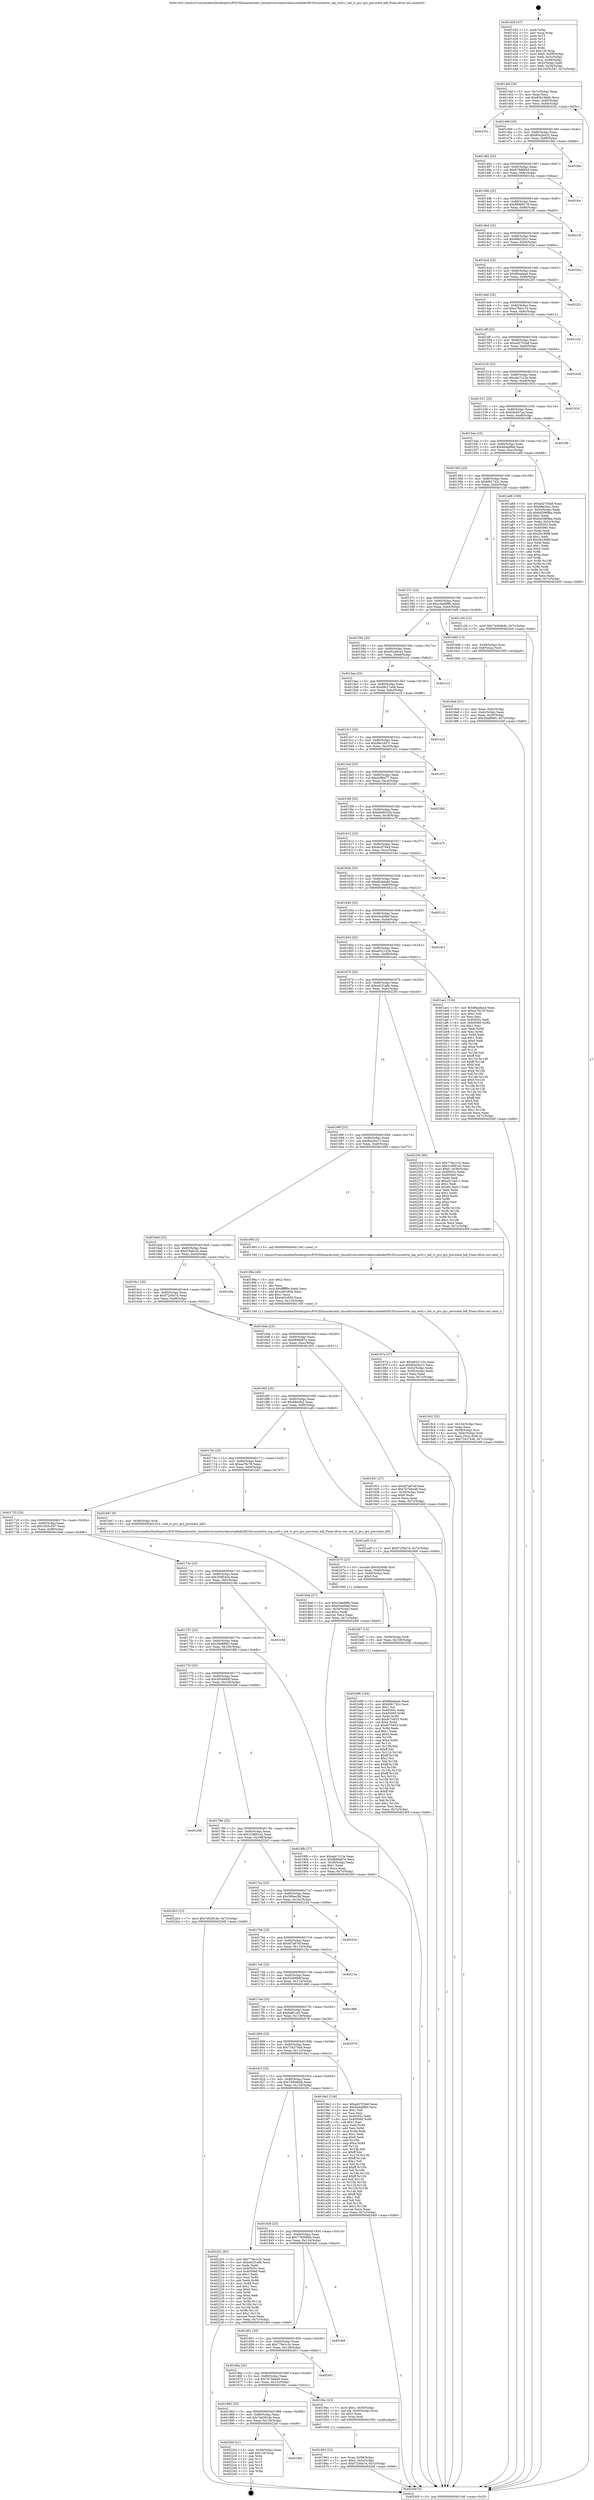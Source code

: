 digraph "0x401420" {
  label = "0x401420 (/mnt/c/Users/mathe/Desktop/tcc/POCII/binaries/extr_linuxdriversnetwirelessrealtekrtl8192cucorertw_mp_ioctl.c_oid_rt_pro_qry_pwrstate_hdl_Final-ollvm.out::main(0))"
  labelloc = "t"
  node[shape=record]

  Entry [label="",width=0.3,height=0.3,shape=circle,fillcolor=black,style=filled]
  "0x40144f" [label="{
     0x40144f [26]\l
     | [instrs]\l
     &nbsp;&nbsp;0x40144f \<+3\>: mov -0x7c(%rbp),%eax\l
     &nbsp;&nbsp;0x401452 \<+2\>: mov %eax,%ecx\l
     &nbsp;&nbsp;0x401454 \<+6\>: sub $0x83b19b6b,%ecx\l
     &nbsp;&nbsp;0x40145a \<+3\>: mov %eax,-0x80(%rbp)\l
     &nbsp;&nbsp;0x40145d \<+6\>: mov %ecx,-0x84(%rbp)\l
     &nbsp;&nbsp;0x401463 \<+6\>: je 000000000040235c \<main+0xf3c\>\l
  }"]
  "0x40235c" [label="{
     0x40235c\l
  }", style=dashed]
  "0x401469" [label="{
     0x401469 [25]\l
     | [instrs]\l
     &nbsp;&nbsp;0x401469 \<+5\>: jmp 000000000040146e \<main+0x4e\>\l
     &nbsp;&nbsp;0x40146e \<+3\>: mov -0x80(%rbp),%eax\l
     &nbsp;&nbsp;0x401471 \<+5\>: sub $0x85a2b432,%eax\l
     &nbsp;&nbsp;0x401476 \<+6\>: mov %eax,-0x88(%rbp)\l
     &nbsp;&nbsp;0x40147c \<+6\>: je 0000000000401fbe \<main+0xb9e\>\l
  }"]
  Exit [label="",width=0.3,height=0.3,shape=circle,fillcolor=black,style=filled,peripheries=2]
  "0x401fbe" [label="{
     0x401fbe\l
  }", style=dashed]
  "0x401482" [label="{
     0x401482 [25]\l
     | [instrs]\l
     &nbsp;&nbsp;0x401482 \<+5\>: jmp 0000000000401487 \<main+0x67\>\l
     &nbsp;&nbsp;0x401487 \<+3\>: mov -0x80(%rbp),%eax\l
     &nbsp;&nbsp;0x40148a \<+5\>: sub $0x879d8844,%eax\l
     &nbsp;&nbsp;0x40148f \<+6\>: mov %eax,-0x8c(%rbp)\l
     &nbsp;&nbsp;0x401495 \<+6\>: je 0000000000401fca \<main+0xbaa\>\l
  }"]
  "0x40189c" [label="{
     0x40189c\l
  }", style=dashed]
  "0x401fca" [label="{
     0x401fca\l
  }", style=dashed]
  "0x40149b" [label="{
     0x40149b [25]\l
     | [instrs]\l
     &nbsp;&nbsp;0x40149b \<+5\>: jmp 00000000004014a0 \<main+0x80\>\l
     &nbsp;&nbsp;0x4014a0 \<+3\>: mov -0x80(%rbp),%eax\l
     &nbsp;&nbsp;0x4014a3 \<+5\>: sub $0x88968178,%eax\l
     &nbsp;&nbsp;0x4014a8 \<+6\>: mov %eax,-0x90(%rbp)\l
     &nbsp;&nbsp;0x4014ae \<+6\>: je 00000000004021f5 \<main+0xdd5\>\l
  }"]
  "0x4022bf" [label="{
     0x4022bf [21]\l
     | [instrs]\l
     &nbsp;&nbsp;0x4022bf \<+3\>: mov -0x38(%rbp),%eax\l
     &nbsp;&nbsp;0x4022c2 \<+7\>: add $0x128,%rsp\l
     &nbsp;&nbsp;0x4022c9 \<+1\>: pop %rbx\l
     &nbsp;&nbsp;0x4022ca \<+2\>: pop %r12\l
     &nbsp;&nbsp;0x4022cc \<+2\>: pop %r13\l
     &nbsp;&nbsp;0x4022ce \<+2\>: pop %r14\l
     &nbsp;&nbsp;0x4022d0 \<+2\>: pop %r15\l
     &nbsp;&nbsp;0x4022d2 \<+1\>: pop %rbp\l
     &nbsp;&nbsp;0x4022d3 \<+1\>: ret\l
  }"]
  "0x4021f5" [label="{
     0x4021f5\l
  }", style=dashed]
  "0x4014b4" [label="{
     0x4014b4 [25]\l
     | [instrs]\l
     &nbsp;&nbsp;0x4014b4 \<+5\>: jmp 00000000004014b9 \<main+0x99\>\l
     &nbsp;&nbsp;0x4014b9 \<+3\>: mov -0x80(%rbp),%eax\l
     &nbsp;&nbsp;0x4014bc \<+5\>: sub $0x88b32fc3,%eax\l
     &nbsp;&nbsp;0x4014c1 \<+6\>: mov %eax,-0x94(%rbp)\l
     &nbsp;&nbsp;0x4014c7 \<+6\>: je 0000000000401f2a \<main+0xb0a\>\l
  }"]
  "0x401b96" [label="{
     0x401b96 [144]\l
     | [instrs]\l
     &nbsp;&nbsp;0x401b96 \<+5\>: mov $0x8faadaa4,%eax\l
     &nbsp;&nbsp;0x401b9b \<+5\>: mov $0xbf41742c,%esi\l
     &nbsp;&nbsp;0x401ba0 \<+2\>: mov $0x1,%cl\l
     &nbsp;&nbsp;0x401ba2 \<+7\>: mov 0x40505c,%edx\l
     &nbsp;&nbsp;0x401ba9 \<+8\>: mov 0x405060,%r8d\l
     &nbsp;&nbsp;0x401bb1 \<+3\>: mov %edx,%r9d\l
     &nbsp;&nbsp;0x401bb4 \<+7\>: add $0x9c70d33,%r9d\l
     &nbsp;&nbsp;0x401bbb \<+4\>: sub $0x1,%r9d\l
     &nbsp;&nbsp;0x401bbf \<+7\>: sub $0x9c70d33,%r9d\l
     &nbsp;&nbsp;0x401bc6 \<+4\>: imul %r9d,%edx\l
     &nbsp;&nbsp;0x401bca \<+3\>: and $0x1,%edx\l
     &nbsp;&nbsp;0x401bcd \<+3\>: cmp $0x0,%edx\l
     &nbsp;&nbsp;0x401bd0 \<+4\>: sete %r10b\l
     &nbsp;&nbsp;0x401bd4 \<+4\>: cmp $0xa,%r8d\l
     &nbsp;&nbsp;0x401bd8 \<+4\>: setl %r11b\l
     &nbsp;&nbsp;0x401bdc \<+3\>: mov %r10b,%bl\l
     &nbsp;&nbsp;0x401bdf \<+3\>: xor $0xff,%bl\l
     &nbsp;&nbsp;0x401be2 \<+3\>: mov %r11b,%r14b\l
     &nbsp;&nbsp;0x401be5 \<+4\>: xor $0xff,%r14b\l
     &nbsp;&nbsp;0x401be9 \<+3\>: xor $0x1,%cl\l
     &nbsp;&nbsp;0x401bec \<+3\>: mov %bl,%r15b\l
     &nbsp;&nbsp;0x401bef \<+4\>: and $0xff,%r15b\l
     &nbsp;&nbsp;0x401bf3 \<+3\>: and %cl,%r10b\l
     &nbsp;&nbsp;0x401bf6 \<+3\>: mov %r14b,%r12b\l
     &nbsp;&nbsp;0x401bf9 \<+4\>: and $0xff,%r12b\l
     &nbsp;&nbsp;0x401bfd \<+3\>: and %cl,%r11b\l
     &nbsp;&nbsp;0x401c00 \<+3\>: or %r10b,%r15b\l
     &nbsp;&nbsp;0x401c03 \<+3\>: or %r11b,%r12b\l
     &nbsp;&nbsp;0x401c06 \<+3\>: xor %r12b,%r15b\l
     &nbsp;&nbsp;0x401c09 \<+3\>: or %r14b,%bl\l
     &nbsp;&nbsp;0x401c0c \<+3\>: xor $0xff,%bl\l
     &nbsp;&nbsp;0x401c0f \<+3\>: or $0x1,%cl\l
     &nbsp;&nbsp;0x401c12 \<+2\>: and %cl,%bl\l
     &nbsp;&nbsp;0x401c14 \<+3\>: or %bl,%r15b\l
     &nbsp;&nbsp;0x401c17 \<+4\>: test $0x1,%r15b\l
     &nbsp;&nbsp;0x401c1b \<+3\>: cmovne %esi,%eax\l
     &nbsp;&nbsp;0x401c1e \<+3\>: mov %eax,-0x7c(%rbp)\l
     &nbsp;&nbsp;0x401c21 \<+5\>: jmp 000000000040240f \<main+0xfef\>\l
  }"]
  "0x401f2a" [label="{
     0x401f2a\l
  }", style=dashed]
  "0x4014cd" [label="{
     0x4014cd [25]\l
     | [instrs]\l
     &nbsp;&nbsp;0x4014cd \<+5\>: jmp 00000000004014d2 \<main+0xb2\>\l
     &nbsp;&nbsp;0x4014d2 \<+3\>: mov -0x80(%rbp),%eax\l
     &nbsp;&nbsp;0x4014d5 \<+5\>: sub $0x8faadaa4,%eax\l
     &nbsp;&nbsp;0x4014da \<+6\>: mov %eax,-0x98(%rbp)\l
     &nbsp;&nbsp;0x4014e0 \<+6\>: je 00000000004022f3 \<main+0xed3\>\l
  }"]
  "0x401b87" [label="{
     0x401b87 [15]\l
     | [instrs]\l
     &nbsp;&nbsp;0x401b87 \<+4\>: mov -0x58(%rbp),%rdi\l
     &nbsp;&nbsp;0x401b8b \<+6\>: mov %eax,-0x138(%rbp)\l
     &nbsp;&nbsp;0x401b91 \<+5\>: call 0000000000401030 \<free@plt\>\l
     | [calls]\l
     &nbsp;&nbsp;0x401030 \{1\} (unknown)\l
  }"]
  "0x4022f3" [label="{
     0x4022f3\l
  }", style=dashed]
  "0x4014e6" [label="{
     0x4014e6 [25]\l
     | [instrs]\l
     &nbsp;&nbsp;0x4014e6 \<+5\>: jmp 00000000004014eb \<main+0xcb\>\l
     &nbsp;&nbsp;0x4014eb \<+3\>: mov -0x80(%rbp),%eax\l
     &nbsp;&nbsp;0x4014ee \<+5\>: sub $0xa760cc1d,%eax\l
     &nbsp;&nbsp;0x4014f3 \<+6\>: mov %eax,-0x9c(%rbp)\l
     &nbsp;&nbsp;0x4014f9 \<+6\>: je 0000000000401c32 \<main+0x812\>\l
  }"]
  "0x401b70" [label="{
     0x401b70 [23]\l
     | [instrs]\l
     &nbsp;&nbsp;0x401b70 \<+10\>: movabs $0x4030d6,%rdi\l
     &nbsp;&nbsp;0x401b7a \<+3\>: mov %eax,-0x60(%rbp)\l
     &nbsp;&nbsp;0x401b7d \<+3\>: mov -0x60(%rbp),%esi\l
     &nbsp;&nbsp;0x401b80 \<+2\>: mov $0x0,%al\l
     &nbsp;&nbsp;0x401b82 \<+5\>: call 0000000000401040 \<printf@plt\>\l
     | [calls]\l
     &nbsp;&nbsp;0x401040 \{1\} (unknown)\l
  }"]
  "0x401c32" [label="{
     0x401c32\l
  }", style=dashed]
  "0x4014ff" [label="{
     0x4014ff [25]\l
     | [instrs]\l
     &nbsp;&nbsp;0x4014ff \<+5\>: jmp 0000000000401504 \<main+0xe4\>\l
     &nbsp;&nbsp;0x401504 \<+3\>: mov -0x80(%rbp),%eax\l
     &nbsp;&nbsp;0x401507 \<+5\>: sub $0xad2703a8,%eax\l
     &nbsp;&nbsp;0x40150c \<+6\>: mov %eax,-0xa0(%rbp)\l
     &nbsp;&nbsp;0x401512 \<+6\>: je 00000000004022d4 \<main+0xeb4\>\l
  }"]
  "0x4019c2" [label="{
     0x4019c2 [32]\l
     | [instrs]\l
     &nbsp;&nbsp;0x4019c2 \<+6\>: mov -0x134(%rbp),%ecx\l
     &nbsp;&nbsp;0x4019c8 \<+3\>: imul %eax,%ecx\l
     &nbsp;&nbsp;0x4019cb \<+4\>: mov -0x58(%rbp),%rsi\l
     &nbsp;&nbsp;0x4019cf \<+4\>: movslq -0x5c(%rbp),%rdi\l
     &nbsp;&nbsp;0x4019d3 \<+3\>: mov %ecx,(%rsi,%rdi,4)\l
     &nbsp;&nbsp;0x4019d6 \<+7\>: movl $0x7343744b,-0x7c(%rbp)\l
     &nbsp;&nbsp;0x4019dd \<+5\>: jmp 000000000040240f \<main+0xfef\>\l
  }"]
  "0x4022d4" [label="{
     0x4022d4\l
  }", style=dashed]
  "0x401518" [label="{
     0x401518 [25]\l
     | [instrs]\l
     &nbsp;&nbsp;0x401518 \<+5\>: jmp 000000000040151d \<main+0xfd\>\l
     &nbsp;&nbsp;0x40151d \<+3\>: mov -0x80(%rbp),%eax\l
     &nbsp;&nbsp;0x401520 \<+5\>: sub $0xadc7c13a,%eax\l
     &nbsp;&nbsp;0x401525 \<+6\>: mov %eax,-0xa4(%rbp)\l
     &nbsp;&nbsp;0x40152b \<+6\>: je 0000000000401916 \<main+0x4f6\>\l
  }"]
  "0x40199a" [label="{
     0x40199a [40]\l
     | [instrs]\l
     &nbsp;&nbsp;0x40199a \<+5\>: mov $0x2,%ecx\l
     &nbsp;&nbsp;0x40199f \<+1\>: cltd\l
     &nbsp;&nbsp;0x4019a0 \<+2\>: idiv %ecx\l
     &nbsp;&nbsp;0x4019a2 \<+6\>: imul $0xfffffffe,%edx,%ecx\l
     &nbsp;&nbsp;0x4019a8 \<+6\>: add $0xce91df3b,%ecx\l
     &nbsp;&nbsp;0x4019ae \<+3\>: add $0x1,%ecx\l
     &nbsp;&nbsp;0x4019b1 \<+6\>: sub $0xce91df3b,%ecx\l
     &nbsp;&nbsp;0x4019b7 \<+6\>: mov %ecx,-0x134(%rbp)\l
     &nbsp;&nbsp;0x4019bd \<+5\>: call 0000000000401160 \<next_i\>\l
     | [calls]\l
     &nbsp;&nbsp;0x401160 \{1\} (/mnt/c/Users/mathe/Desktop/tcc/POCII/binaries/extr_linuxdriversnetwirelessrealtekrtl8192cucorertw_mp_ioctl.c_oid_rt_pro_qry_pwrstate_hdl_Final-ollvm.out::next_i)\l
  }"]
  "0x401916" [label="{
     0x401916\l
  }", style=dashed]
  "0x401531" [label="{
     0x401531 [25]\l
     | [instrs]\l
     &nbsp;&nbsp;0x401531 \<+5\>: jmp 0000000000401536 \<main+0x116\>\l
     &nbsp;&nbsp;0x401536 \<+3\>: mov -0x80(%rbp),%eax\l
     &nbsp;&nbsp;0x401539 \<+5\>: sub $0xb9c647aa,%eax\l
     &nbsp;&nbsp;0x40153e \<+6\>: mov %eax,-0xa8(%rbp)\l
     &nbsp;&nbsp;0x401544 \<+6\>: je 00000000004023f0 \<main+0xfd0\>\l
  }"]
  "0x401963" [label="{
     0x401963 [23]\l
     | [instrs]\l
     &nbsp;&nbsp;0x401963 \<+4\>: mov %rax,-0x58(%rbp)\l
     &nbsp;&nbsp;0x401967 \<+7\>: movl $0x0,-0x5c(%rbp)\l
     &nbsp;&nbsp;0x40196e \<+7\>: movl $0xf7250a74,-0x7c(%rbp)\l
     &nbsp;&nbsp;0x401975 \<+5\>: jmp 000000000040240f \<main+0xfef\>\l
  }"]
  "0x4023f0" [label="{
     0x4023f0\l
  }", style=dashed]
  "0x40154a" [label="{
     0x40154a [25]\l
     | [instrs]\l
     &nbsp;&nbsp;0x40154a \<+5\>: jmp 000000000040154f \<main+0x12f\>\l
     &nbsp;&nbsp;0x40154f \<+3\>: mov -0x80(%rbp),%eax\l
     &nbsp;&nbsp;0x401552 \<+5\>: sub $0xbb4a9fbb,%eax\l
     &nbsp;&nbsp;0x401557 \<+6\>: mov %eax,-0xac(%rbp)\l
     &nbsp;&nbsp;0x40155d \<+6\>: je 0000000000401a68 \<main+0x648\>\l
  }"]
  "0x401883" [label="{
     0x401883 [25]\l
     | [instrs]\l
     &nbsp;&nbsp;0x401883 \<+5\>: jmp 0000000000401888 \<main+0x468\>\l
     &nbsp;&nbsp;0x401888 \<+3\>: mov -0x80(%rbp),%eax\l
     &nbsp;&nbsp;0x40188b \<+5\>: sub $0x7e6281de,%eax\l
     &nbsp;&nbsp;0x401890 \<+6\>: mov %eax,-0x130(%rbp)\l
     &nbsp;&nbsp;0x401896 \<+6\>: je 00000000004022bf \<main+0xe9f\>\l
  }"]
  "0x401a68" [label="{
     0x401a68 [109]\l
     | [instrs]\l
     &nbsp;&nbsp;0x401a68 \<+5\>: mov $0xad2703a8,%eax\l
     &nbsp;&nbsp;0x401a6d \<+5\>: mov $0x88e2fa2,%ecx\l
     &nbsp;&nbsp;0x401a72 \<+3\>: mov -0x5c(%rbp),%edx\l
     &nbsp;&nbsp;0x401a75 \<+6\>: sub $0xbd5969ba,%edx\l
     &nbsp;&nbsp;0x401a7b \<+3\>: add $0x1,%edx\l
     &nbsp;&nbsp;0x401a7e \<+6\>: add $0xbd5969ba,%edx\l
     &nbsp;&nbsp;0x401a84 \<+3\>: mov %edx,-0x5c(%rbp)\l
     &nbsp;&nbsp;0x401a87 \<+7\>: mov 0x40505c,%edx\l
     &nbsp;&nbsp;0x401a8e \<+7\>: mov 0x405060,%esi\l
     &nbsp;&nbsp;0x401a95 \<+2\>: mov %edx,%edi\l
     &nbsp;&nbsp;0x401a97 \<+6\>: sub $0x2b180f8,%edi\l
     &nbsp;&nbsp;0x401a9d \<+3\>: sub $0x1,%edi\l
     &nbsp;&nbsp;0x401aa0 \<+6\>: add $0x2b180f8,%edi\l
     &nbsp;&nbsp;0x401aa6 \<+3\>: imul %edi,%edx\l
     &nbsp;&nbsp;0x401aa9 \<+3\>: and $0x1,%edx\l
     &nbsp;&nbsp;0x401aac \<+3\>: cmp $0x0,%edx\l
     &nbsp;&nbsp;0x401aaf \<+4\>: sete %r8b\l
     &nbsp;&nbsp;0x401ab3 \<+3\>: cmp $0xa,%esi\l
     &nbsp;&nbsp;0x401ab6 \<+4\>: setl %r9b\l
     &nbsp;&nbsp;0x401aba \<+3\>: mov %r8b,%r10b\l
     &nbsp;&nbsp;0x401abd \<+3\>: and %r9b,%r10b\l
     &nbsp;&nbsp;0x401ac0 \<+3\>: xor %r9b,%r8b\l
     &nbsp;&nbsp;0x401ac3 \<+3\>: or %r8b,%r10b\l
     &nbsp;&nbsp;0x401ac6 \<+4\>: test $0x1,%r10b\l
     &nbsp;&nbsp;0x401aca \<+3\>: cmovne %ecx,%eax\l
     &nbsp;&nbsp;0x401acd \<+3\>: mov %eax,-0x7c(%rbp)\l
     &nbsp;&nbsp;0x401ad0 \<+5\>: jmp 000000000040240f \<main+0xfef\>\l
  }"]
  "0x401563" [label="{
     0x401563 [25]\l
     | [instrs]\l
     &nbsp;&nbsp;0x401563 \<+5\>: jmp 0000000000401568 \<main+0x148\>\l
     &nbsp;&nbsp;0x401568 \<+3\>: mov -0x80(%rbp),%eax\l
     &nbsp;&nbsp;0x40156b \<+5\>: sub $0xbf41742c,%eax\l
     &nbsp;&nbsp;0x401570 \<+6\>: mov %eax,-0xb0(%rbp)\l
     &nbsp;&nbsp;0x401576 \<+6\>: je 0000000000401c26 \<main+0x806\>\l
  }"]
  "0x40194c" [label="{
     0x40194c [23]\l
     | [instrs]\l
     &nbsp;&nbsp;0x40194c \<+7\>: movl $0x1,-0x50(%rbp)\l
     &nbsp;&nbsp;0x401953 \<+4\>: movslq -0x50(%rbp),%rax\l
     &nbsp;&nbsp;0x401957 \<+4\>: shl $0x2,%rax\l
     &nbsp;&nbsp;0x40195b \<+3\>: mov %rax,%rdi\l
     &nbsp;&nbsp;0x40195e \<+5\>: call 0000000000401050 \<malloc@plt\>\l
     | [calls]\l
     &nbsp;&nbsp;0x401050 \{1\} (unknown)\l
  }"]
  "0x401c26" [label="{
     0x401c26 [12]\l
     | [instrs]\l
     &nbsp;&nbsp;0x401c26 \<+7\>: movl $0x7440d6db,-0x7c(%rbp)\l
     &nbsp;&nbsp;0x401c2d \<+5\>: jmp 000000000040240f \<main+0xfef\>\l
  }"]
  "0x40157c" [label="{
     0x40157c [25]\l
     | [instrs]\l
     &nbsp;&nbsp;0x40157c \<+5\>: jmp 0000000000401581 \<main+0x161\>\l
     &nbsp;&nbsp;0x401581 \<+3\>: mov -0x80(%rbp),%eax\l
     &nbsp;&nbsp;0x401584 \<+5\>: sub $0xc3ab6f9b,%eax\l
     &nbsp;&nbsp;0x401589 \<+6\>: mov %eax,-0xb4(%rbp)\l
     &nbsp;&nbsp;0x40158f \<+6\>: je 00000000004018d9 \<main+0x4b9\>\l
  }"]
  "0x40186a" [label="{
     0x40186a [25]\l
     | [instrs]\l
     &nbsp;&nbsp;0x40186a \<+5\>: jmp 000000000040186f \<main+0x44f\>\l
     &nbsp;&nbsp;0x40186f \<+3\>: mov -0x80(%rbp),%eax\l
     &nbsp;&nbsp;0x401872 \<+5\>: sub $0x7b7b6e48,%eax\l
     &nbsp;&nbsp;0x401877 \<+6\>: mov %eax,-0x12c(%rbp)\l
     &nbsp;&nbsp;0x40187d \<+6\>: je 000000000040194c \<main+0x52c\>\l
  }"]
  "0x4018d9" [label="{
     0x4018d9 [13]\l
     | [instrs]\l
     &nbsp;&nbsp;0x4018d9 \<+4\>: mov -0x48(%rbp),%rax\l
     &nbsp;&nbsp;0x4018dd \<+4\>: mov 0x8(%rax),%rdi\l
     &nbsp;&nbsp;0x4018e1 \<+5\>: call 0000000000401060 \<atoi@plt\>\l
     | [calls]\l
     &nbsp;&nbsp;0x401060 \{1\} (unknown)\l
  }"]
  "0x401595" [label="{
     0x401595 [25]\l
     | [instrs]\l
     &nbsp;&nbsp;0x401595 \<+5\>: jmp 000000000040159a \<main+0x17a\>\l
     &nbsp;&nbsp;0x40159a \<+3\>: mov -0x80(%rbp),%eax\l
     &nbsp;&nbsp;0x40159d \<+5\>: sub $0xd52a9c43,%eax\l
     &nbsp;&nbsp;0x4015a2 \<+6\>: mov %eax,-0xb8(%rbp)\l
     &nbsp;&nbsp;0x4015a8 \<+6\>: je 0000000000401cc2 \<main+0x8a2\>\l
  }"]
  "0x402401" [label="{
     0x402401\l
  }", style=dashed]
  "0x401cc2" [label="{
     0x401cc2\l
  }", style=dashed]
  "0x4015ae" [label="{
     0x4015ae [25]\l
     | [instrs]\l
     &nbsp;&nbsp;0x4015ae \<+5\>: jmp 00000000004015b3 \<main+0x193\>\l
     &nbsp;&nbsp;0x4015b3 \<+3\>: mov -0x80(%rbp),%eax\l
     &nbsp;&nbsp;0x4015b6 \<+5\>: sub $0xd9c17a4b,%eax\l
     &nbsp;&nbsp;0x4015bb \<+6\>: mov %eax,-0xbc(%rbp)\l
     &nbsp;&nbsp;0x4015c1 \<+6\>: je 0000000000401e18 \<main+0x9f8\>\l
  }"]
  "0x401851" [label="{
     0x401851 [25]\l
     | [instrs]\l
     &nbsp;&nbsp;0x401851 \<+5\>: jmp 0000000000401856 \<main+0x436\>\l
     &nbsp;&nbsp;0x401856 \<+3\>: mov -0x80(%rbp),%eax\l
     &nbsp;&nbsp;0x401859 \<+5\>: sub $0x779e1c3c,%eax\l
     &nbsp;&nbsp;0x40185e \<+6\>: mov %eax,-0x128(%rbp)\l
     &nbsp;&nbsp;0x401864 \<+6\>: je 0000000000402401 \<main+0xfe1\>\l
  }"]
  "0x401e18" [label="{
     0x401e18\l
  }", style=dashed]
  "0x4015c7" [label="{
     0x4015c7 [25]\l
     | [instrs]\l
     &nbsp;&nbsp;0x4015c7 \<+5\>: jmp 00000000004015cc \<main+0x1ac\>\l
     &nbsp;&nbsp;0x4015cc \<+3\>: mov -0x80(%rbp),%eax\l
     &nbsp;&nbsp;0x4015cf \<+5\>: sub $0xd9e1d47c,%eax\l
     &nbsp;&nbsp;0x4015d4 \<+6\>: mov %eax,-0xc0(%rbp)\l
     &nbsp;&nbsp;0x4015da \<+6\>: je 0000000000401d7c \<main+0x95c\>\l
  }"]
  "0x401fe9" [label="{
     0x401fe9\l
  }", style=dashed]
  "0x401d7c" [label="{
     0x401d7c\l
  }", style=dashed]
  "0x4015e0" [label="{
     0x4015e0 [25]\l
     | [instrs]\l
     &nbsp;&nbsp;0x4015e0 \<+5\>: jmp 00000000004015e5 \<main+0x1c5\>\l
     &nbsp;&nbsp;0x4015e5 \<+3\>: mov -0x80(%rbp),%eax\l
     &nbsp;&nbsp;0x4015e8 \<+5\>: sub $0xdcf8ef77,%eax\l
     &nbsp;&nbsp;0x4015ed \<+6\>: mov %eax,-0xc4(%rbp)\l
     &nbsp;&nbsp;0x4015f3 \<+6\>: je 00000000004023b5 \<main+0xf95\>\l
  }"]
  "0x401838" [label="{
     0x401838 [25]\l
     | [instrs]\l
     &nbsp;&nbsp;0x401838 \<+5\>: jmp 000000000040183d \<main+0x41d\>\l
     &nbsp;&nbsp;0x40183d \<+3\>: mov -0x80(%rbp),%eax\l
     &nbsp;&nbsp;0x401840 \<+5\>: sub $0x778308dd,%eax\l
     &nbsp;&nbsp;0x401845 \<+6\>: mov %eax,-0x124(%rbp)\l
     &nbsp;&nbsp;0x40184b \<+6\>: je 0000000000401fe9 \<main+0xbc9\>\l
  }"]
  "0x4023b5" [label="{
     0x4023b5\l
  }", style=dashed]
  "0x4015f9" [label="{
     0x4015f9 [25]\l
     | [instrs]\l
     &nbsp;&nbsp;0x4015f9 \<+5\>: jmp 00000000004015fe \<main+0x1de\>\l
     &nbsp;&nbsp;0x4015fe \<+3\>: mov -0x80(%rbp),%eax\l
     &nbsp;&nbsp;0x401601 \<+5\>: sub $0xdd48222b,%eax\l
     &nbsp;&nbsp;0x401606 \<+6\>: mov %eax,-0xc8(%rbp)\l
     &nbsp;&nbsp;0x40160c \<+6\>: je 0000000000401e7f \<main+0xa5f\>\l
  }"]
  "0x402201" [label="{
     0x402201 [83]\l
     | [instrs]\l
     &nbsp;&nbsp;0x402201 \<+5\>: mov $0x779e1c3c,%eax\l
     &nbsp;&nbsp;0x402206 \<+5\>: mov $0xed1f1a6b,%ecx\l
     &nbsp;&nbsp;0x40220b \<+2\>: xor %edx,%edx\l
     &nbsp;&nbsp;0x40220d \<+7\>: mov 0x40505c,%esi\l
     &nbsp;&nbsp;0x402214 \<+7\>: mov 0x405060,%edi\l
     &nbsp;&nbsp;0x40221b \<+3\>: sub $0x1,%edx\l
     &nbsp;&nbsp;0x40221e \<+3\>: mov %esi,%r8d\l
     &nbsp;&nbsp;0x402221 \<+3\>: add %edx,%r8d\l
     &nbsp;&nbsp;0x402224 \<+4\>: imul %r8d,%esi\l
     &nbsp;&nbsp;0x402228 \<+3\>: and $0x1,%esi\l
     &nbsp;&nbsp;0x40222b \<+3\>: cmp $0x0,%esi\l
     &nbsp;&nbsp;0x40222e \<+4\>: sete %r9b\l
     &nbsp;&nbsp;0x402232 \<+3\>: cmp $0xa,%edi\l
     &nbsp;&nbsp;0x402235 \<+4\>: setl %r10b\l
     &nbsp;&nbsp;0x402239 \<+3\>: mov %r9b,%r11b\l
     &nbsp;&nbsp;0x40223c \<+3\>: and %r10b,%r11b\l
     &nbsp;&nbsp;0x40223f \<+3\>: xor %r10b,%r9b\l
     &nbsp;&nbsp;0x402242 \<+3\>: or %r9b,%r11b\l
     &nbsp;&nbsp;0x402245 \<+4\>: test $0x1,%r11b\l
     &nbsp;&nbsp;0x402249 \<+3\>: cmovne %ecx,%eax\l
     &nbsp;&nbsp;0x40224c \<+3\>: mov %eax,-0x7c(%rbp)\l
     &nbsp;&nbsp;0x40224f \<+5\>: jmp 000000000040240f \<main+0xfef\>\l
  }"]
  "0x401e7f" [label="{
     0x401e7f\l
  }", style=dashed]
  "0x401612" [label="{
     0x401612 [25]\l
     | [instrs]\l
     &nbsp;&nbsp;0x401612 \<+5\>: jmp 0000000000401617 \<main+0x1f7\>\l
     &nbsp;&nbsp;0x401617 \<+3\>: mov -0x80(%rbp),%eax\l
     &nbsp;&nbsp;0x40161a \<+5\>: sub $0xde2f76e4,%eax\l
     &nbsp;&nbsp;0x40161f \<+6\>: mov %eax,-0xcc(%rbp)\l
     &nbsp;&nbsp;0x401625 \<+6\>: je 000000000040214a \<main+0xd2a\>\l
  }"]
  "0x40181f" [label="{
     0x40181f [25]\l
     | [instrs]\l
     &nbsp;&nbsp;0x40181f \<+5\>: jmp 0000000000401824 \<main+0x404\>\l
     &nbsp;&nbsp;0x401824 \<+3\>: mov -0x80(%rbp),%eax\l
     &nbsp;&nbsp;0x401827 \<+5\>: sub $0x7440d6db,%eax\l
     &nbsp;&nbsp;0x40182c \<+6\>: mov %eax,-0x120(%rbp)\l
     &nbsp;&nbsp;0x401832 \<+6\>: je 0000000000402201 \<main+0xde1\>\l
  }"]
  "0x40214a" [label="{
     0x40214a\l
  }", style=dashed]
  "0x40162b" [label="{
     0x40162b [25]\l
     | [instrs]\l
     &nbsp;&nbsp;0x40162b \<+5\>: jmp 0000000000401630 \<main+0x210\>\l
     &nbsp;&nbsp;0x401630 \<+3\>: mov -0x80(%rbp),%eax\l
     &nbsp;&nbsp;0x401633 \<+5\>: sub $0xdfcbdedd,%eax\l
     &nbsp;&nbsp;0x401638 \<+6\>: mov %eax,-0xd0(%rbp)\l
     &nbsp;&nbsp;0x40163e \<+6\>: je 0000000000402132 \<main+0xd12\>\l
  }"]
  "0x4019e2" [label="{
     0x4019e2 [134]\l
     | [instrs]\l
     &nbsp;&nbsp;0x4019e2 \<+5\>: mov $0xad2703a8,%eax\l
     &nbsp;&nbsp;0x4019e7 \<+5\>: mov $0xbb4a9fbb,%ecx\l
     &nbsp;&nbsp;0x4019ec \<+2\>: mov $0x1,%dl\l
     &nbsp;&nbsp;0x4019ee \<+2\>: xor %esi,%esi\l
     &nbsp;&nbsp;0x4019f0 \<+7\>: mov 0x40505c,%edi\l
     &nbsp;&nbsp;0x4019f7 \<+8\>: mov 0x405060,%r8d\l
     &nbsp;&nbsp;0x4019ff \<+3\>: sub $0x1,%esi\l
     &nbsp;&nbsp;0x401a02 \<+3\>: mov %edi,%r9d\l
     &nbsp;&nbsp;0x401a05 \<+3\>: add %esi,%r9d\l
     &nbsp;&nbsp;0x401a08 \<+4\>: imul %r9d,%edi\l
     &nbsp;&nbsp;0x401a0c \<+3\>: and $0x1,%edi\l
     &nbsp;&nbsp;0x401a0f \<+3\>: cmp $0x0,%edi\l
     &nbsp;&nbsp;0x401a12 \<+4\>: sete %r10b\l
     &nbsp;&nbsp;0x401a16 \<+4\>: cmp $0xa,%r8d\l
     &nbsp;&nbsp;0x401a1a \<+4\>: setl %r11b\l
     &nbsp;&nbsp;0x401a1e \<+3\>: mov %r10b,%bl\l
     &nbsp;&nbsp;0x401a21 \<+3\>: xor $0xff,%bl\l
     &nbsp;&nbsp;0x401a24 \<+3\>: mov %r11b,%r14b\l
     &nbsp;&nbsp;0x401a27 \<+4\>: xor $0xff,%r14b\l
     &nbsp;&nbsp;0x401a2b \<+3\>: xor $0x1,%dl\l
     &nbsp;&nbsp;0x401a2e \<+3\>: mov %bl,%r15b\l
     &nbsp;&nbsp;0x401a31 \<+4\>: and $0xff,%r15b\l
     &nbsp;&nbsp;0x401a35 \<+3\>: and %dl,%r10b\l
     &nbsp;&nbsp;0x401a38 \<+3\>: mov %r14b,%r12b\l
     &nbsp;&nbsp;0x401a3b \<+4\>: and $0xff,%r12b\l
     &nbsp;&nbsp;0x401a3f \<+3\>: and %dl,%r11b\l
     &nbsp;&nbsp;0x401a42 \<+3\>: or %r10b,%r15b\l
     &nbsp;&nbsp;0x401a45 \<+3\>: or %r11b,%r12b\l
     &nbsp;&nbsp;0x401a48 \<+3\>: xor %r12b,%r15b\l
     &nbsp;&nbsp;0x401a4b \<+3\>: or %r14b,%bl\l
     &nbsp;&nbsp;0x401a4e \<+3\>: xor $0xff,%bl\l
     &nbsp;&nbsp;0x401a51 \<+3\>: or $0x1,%dl\l
     &nbsp;&nbsp;0x401a54 \<+2\>: and %dl,%bl\l
     &nbsp;&nbsp;0x401a56 \<+3\>: or %bl,%r15b\l
     &nbsp;&nbsp;0x401a59 \<+4\>: test $0x1,%r15b\l
     &nbsp;&nbsp;0x401a5d \<+3\>: cmovne %ecx,%eax\l
     &nbsp;&nbsp;0x401a60 \<+3\>: mov %eax,-0x7c(%rbp)\l
     &nbsp;&nbsp;0x401a63 \<+5\>: jmp 000000000040240f \<main+0xfef\>\l
  }"]
  "0x402132" [label="{
     0x402132\l
  }", style=dashed]
  "0x401644" [label="{
     0x401644 [25]\l
     | [instrs]\l
     &nbsp;&nbsp;0x401644 \<+5\>: jmp 0000000000401649 \<main+0x229\>\l
     &nbsp;&nbsp;0x401649 \<+3\>: mov -0x80(%rbp),%eax\l
     &nbsp;&nbsp;0x40164c \<+5\>: sub $0xe5ea08af,%eax\l
     &nbsp;&nbsp;0x401651 \<+6\>: mov %eax,-0xd4(%rbp)\l
     &nbsp;&nbsp;0x401657 \<+6\>: je 00000000004018c1 \<main+0x4a1\>\l
  }"]
  "0x401806" [label="{
     0x401806 [25]\l
     | [instrs]\l
     &nbsp;&nbsp;0x401806 \<+5\>: jmp 000000000040180b \<main+0x3eb\>\l
     &nbsp;&nbsp;0x40180b \<+3\>: mov -0x80(%rbp),%eax\l
     &nbsp;&nbsp;0x40180e \<+5\>: sub $0x7343744b,%eax\l
     &nbsp;&nbsp;0x401813 \<+6\>: mov %eax,-0x11c(%rbp)\l
     &nbsp;&nbsp;0x401819 \<+6\>: je 00000000004019e2 \<main+0x5c2\>\l
  }"]
  "0x4018c1" [label="{
     0x4018c1\l
  }", style=dashed]
  "0x40165d" [label="{
     0x40165d [25]\l
     | [instrs]\l
     &nbsp;&nbsp;0x40165d \<+5\>: jmp 0000000000401662 \<main+0x242\>\l
     &nbsp;&nbsp;0x401662 \<+3\>: mov -0x80(%rbp),%eax\l
     &nbsp;&nbsp;0x401665 \<+5\>: sub $0xe632123a,%eax\l
     &nbsp;&nbsp;0x40166a \<+6\>: mov %eax,-0xd8(%rbp)\l
     &nbsp;&nbsp;0x401670 \<+6\>: je 0000000000401ae1 \<main+0x6c1\>\l
  }"]
  "0x402079" [label="{
     0x402079\l
  }", style=dashed]
  "0x401ae1" [label="{
     0x401ae1 [134]\l
     | [instrs]\l
     &nbsp;&nbsp;0x401ae1 \<+5\>: mov $0x8faadaa4,%eax\l
     &nbsp;&nbsp;0x401ae6 \<+5\>: mov $0xaa76c76,%ecx\l
     &nbsp;&nbsp;0x401aeb \<+2\>: mov $0x1,%dl\l
     &nbsp;&nbsp;0x401aed \<+2\>: xor %esi,%esi\l
     &nbsp;&nbsp;0x401aef \<+7\>: mov 0x40505c,%edi\l
     &nbsp;&nbsp;0x401af6 \<+8\>: mov 0x405060,%r8d\l
     &nbsp;&nbsp;0x401afe \<+3\>: sub $0x1,%esi\l
     &nbsp;&nbsp;0x401b01 \<+3\>: mov %edi,%r9d\l
     &nbsp;&nbsp;0x401b04 \<+3\>: add %esi,%r9d\l
     &nbsp;&nbsp;0x401b07 \<+4\>: imul %r9d,%edi\l
     &nbsp;&nbsp;0x401b0b \<+3\>: and $0x1,%edi\l
     &nbsp;&nbsp;0x401b0e \<+3\>: cmp $0x0,%edi\l
     &nbsp;&nbsp;0x401b11 \<+4\>: sete %r10b\l
     &nbsp;&nbsp;0x401b15 \<+4\>: cmp $0xa,%r8d\l
     &nbsp;&nbsp;0x401b19 \<+4\>: setl %r11b\l
     &nbsp;&nbsp;0x401b1d \<+3\>: mov %r10b,%bl\l
     &nbsp;&nbsp;0x401b20 \<+3\>: xor $0xff,%bl\l
     &nbsp;&nbsp;0x401b23 \<+3\>: mov %r11b,%r14b\l
     &nbsp;&nbsp;0x401b26 \<+4\>: xor $0xff,%r14b\l
     &nbsp;&nbsp;0x401b2a \<+3\>: xor $0x0,%dl\l
     &nbsp;&nbsp;0x401b2d \<+3\>: mov %bl,%r15b\l
     &nbsp;&nbsp;0x401b30 \<+4\>: and $0x0,%r15b\l
     &nbsp;&nbsp;0x401b34 \<+3\>: and %dl,%r10b\l
     &nbsp;&nbsp;0x401b37 \<+3\>: mov %r14b,%r12b\l
     &nbsp;&nbsp;0x401b3a \<+4\>: and $0x0,%r12b\l
     &nbsp;&nbsp;0x401b3e \<+3\>: and %dl,%r11b\l
     &nbsp;&nbsp;0x401b41 \<+3\>: or %r10b,%r15b\l
     &nbsp;&nbsp;0x401b44 \<+3\>: or %r11b,%r12b\l
     &nbsp;&nbsp;0x401b47 \<+3\>: xor %r12b,%r15b\l
     &nbsp;&nbsp;0x401b4a \<+3\>: or %r14b,%bl\l
     &nbsp;&nbsp;0x401b4d \<+3\>: xor $0xff,%bl\l
     &nbsp;&nbsp;0x401b50 \<+3\>: or $0x0,%dl\l
     &nbsp;&nbsp;0x401b53 \<+2\>: and %dl,%bl\l
     &nbsp;&nbsp;0x401b55 \<+3\>: or %bl,%r15b\l
     &nbsp;&nbsp;0x401b58 \<+4\>: test $0x1,%r15b\l
     &nbsp;&nbsp;0x401b5c \<+3\>: cmovne %ecx,%eax\l
     &nbsp;&nbsp;0x401b5f \<+3\>: mov %eax,-0x7c(%rbp)\l
     &nbsp;&nbsp;0x401b62 \<+5\>: jmp 000000000040240f \<main+0xfef\>\l
  }"]
  "0x401676" [label="{
     0x401676 [25]\l
     | [instrs]\l
     &nbsp;&nbsp;0x401676 \<+5\>: jmp 000000000040167b \<main+0x25b\>\l
     &nbsp;&nbsp;0x40167b \<+3\>: mov -0x80(%rbp),%eax\l
     &nbsp;&nbsp;0x40167e \<+5\>: sub $0xed1f1a6b,%eax\l
     &nbsp;&nbsp;0x401683 \<+6\>: mov %eax,-0xdc(%rbp)\l
     &nbsp;&nbsp;0x401689 \<+6\>: je 0000000000402254 \<main+0xe34\>\l
  }"]
  "0x4017ed" [label="{
     0x4017ed [25]\l
     | [instrs]\l
     &nbsp;&nbsp;0x4017ed \<+5\>: jmp 00000000004017f2 \<main+0x3d2\>\l
     &nbsp;&nbsp;0x4017f2 \<+3\>: mov -0x80(%rbp),%eax\l
     &nbsp;&nbsp;0x4017f5 \<+5\>: sub $0x6aff1cd5,%eax\l
     &nbsp;&nbsp;0x4017fa \<+6\>: mov %eax,-0x118(%rbp)\l
     &nbsp;&nbsp;0x401800 \<+6\>: je 0000000000402079 \<main+0xc59\>\l
  }"]
  "0x402254" [label="{
     0x402254 [95]\l
     | [instrs]\l
     &nbsp;&nbsp;0x402254 \<+5\>: mov $0x779e1c3c,%eax\l
     &nbsp;&nbsp;0x402259 \<+5\>: mov $0x318891e2,%ecx\l
     &nbsp;&nbsp;0x40225e \<+7\>: movl $0x0,-0x38(%rbp)\l
     &nbsp;&nbsp;0x402265 \<+7\>: mov 0x40505c,%edx\l
     &nbsp;&nbsp;0x40226c \<+7\>: mov 0x405060,%esi\l
     &nbsp;&nbsp;0x402273 \<+2\>: mov %edx,%edi\l
     &nbsp;&nbsp;0x402275 \<+6\>: sub $0xa913ed11,%edi\l
     &nbsp;&nbsp;0x40227b \<+3\>: sub $0x1,%edi\l
     &nbsp;&nbsp;0x40227e \<+6\>: add $0xa913ed11,%edi\l
     &nbsp;&nbsp;0x402284 \<+3\>: imul %edi,%edx\l
     &nbsp;&nbsp;0x402287 \<+3\>: and $0x1,%edx\l
     &nbsp;&nbsp;0x40228a \<+3\>: cmp $0x0,%edx\l
     &nbsp;&nbsp;0x40228d \<+4\>: sete %r8b\l
     &nbsp;&nbsp;0x402291 \<+3\>: cmp $0xa,%esi\l
     &nbsp;&nbsp;0x402294 \<+4\>: setl %r9b\l
     &nbsp;&nbsp;0x402298 \<+3\>: mov %r8b,%r10b\l
     &nbsp;&nbsp;0x40229b \<+3\>: and %r9b,%r10b\l
     &nbsp;&nbsp;0x40229e \<+3\>: xor %r9b,%r8b\l
     &nbsp;&nbsp;0x4022a1 \<+3\>: or %r8b,%r10b\l
     &nbsp;&nbsp;0x4022a4 \<+4\>: test $0x1,%r10b\l
     &nbsp;&nbsp;0x4022a8 \<+3\>: cmovne %ecx,%eax\l
     &nbsp;&nbsp;0x4022ab \<+3\>: mov %eax,-0x7c(%rbp)\l
     &nbsp;&nbsp;0x4022ae \<+5\>: jmp 000000000040240f \<main+0xfef\>\l
  }"]
  "0x40168f" [label="{
     0x40168f [25]\l
     | [instrs]\l
     &nbsp;&nbsp;0x40168f \<+5\>: jmp 0000000000401694 \<main+0x274\>\l
     &nbsp;&nbsp;0x401694 \<+3\>: mov -0x80(%rbp),%eax\l
     &nbsp;&nbsp;0x401697 \<+5\>: sub $0xf0a20a13,%eax\l
     &nbsp;&nbsp;0x40169c \<+6\>: mov %eax,-0xe0(%rbp)\l
     &nbsp;&nbsp;0x4016a2 \<+6\>: je 0000000000401995 \<main+0x575\>\l
  }"]
  "0x401d88" [label="{
     0x401d88\l
  }", style=dashed]
  "0x401995" [label="{
     0x401995 [5]\l
     | [instrs]\l
     &nbsp;&nbsp;0x401995 \<+5\>: call 0000000000401160 \<next_i\>\l
     | [calls]\l
     &nbsp;&nbsp;0x401160 \{1\} (/mnt/c/Users/mathe/Desktop/tcc/POCII/binaries/extr_linuxdriversnetwirelessrealtekrtl8192cucorertw_mp_ioctl.c_oid_rt_pro_qry_pwrstate_hdl_Final-ollvm.out::next_i)\l
  }"]
  "0x4016a8" [label="{
     0x4016a8 [25]\l
     | [instrs]\l
     &nbsp;&nbsp;0x4016a8 \<+5\>: jmp 00000000004016ad \<main+0x28d\>\l
     &nbsp;&nbsp;0x4016ad \<+3\>: mov -0x80(%rbp),%eax\l
     &nbsp;&nbsp;0x4016b0 \<+5\>: sub $0xf19a6c2b,%eax\l
     &nbsp;&nbsp;0x4016b5 \<+6\>: mov %eax,-0xe4(%rbp)\l
     &nbsp;&nbsp;0x4016bb \<+6\>: je 0000000000401e9a \<main+0xa7a\>\l
  }"]
  "0x4017d4" [label="{
     0x4017d4 [25]\l
     | [instrs]\l
     &nbsp;&nbsp;0x4017d4 \<+5\>: jmp 00000000004017d9 \<main+0x3b9\>\l
     &nbsp;&nbsp;0x4017d9 \<+3\>: mov -0x80(%rbp),%eax\l
     &nbsp;&nbsp;0x4017dc \<+5\>: sub $0x52d0f0df,%eax\l
     &nbsp;&nbsp;0x4017e1 \<+6\>: mov %eax,-0x114(%rbp)\l
     &nbsp;&nbsp;0x4017e7 \<+6\>: je 0000000000401d88 \<main+0x968\>\l
  }"]
  "0x401e9a" [label="{
     0x401e9a\l
  }", style=dashed]
  "0x4016c1" [label="{
     0x4016c1 [25]\l
     | [instrs]\l
     &nbsp;&nbsp;0x4016c1 \<+5\>: jmp 00000000004016c6 \<main+0x2a6\>\l
     &nbsp;&nbsp;0x4016c6 \<+3\>: mov -0x80(%rbp),%eax\l
     &nbsp;&nbsp;0x4016c9 \<+5\>: sub $0xf7250a74,%eax\l
     &nbsp;&nbsp;0x4016ce \<+6\>: mov %eax,-0xe8(%rbp)\l
     &nbsp;&nbsp;0x4016d4 \<+6\>: je 000000000040197a \<main+0x55a\>\l
  }"]
  "0x40213e" [label="{
     0x40213e\l
  }", style=dashed]
  "0x40197a" [label="{
     0x40197a [27]\l
     | [instrs]\l
     &nbsp;&nbsp;0x40197a \<+5\>: mov $0xe632123a,%eax\l
     &nbsp;&nbsp;0x40197f \<+5\>: mov $0xf0a20a13,%ecx\l
     &nbsp;&nbsp;0x401984 \<+3\>: mov -0x5c(%rbp),%edx\l
     &nbsp;&nbsp;0x401987 \<+3\>: cmp -0x50(%rbp),%edx\l
     &nbsp;&nbsp;0x40198a \<+3\>: cmovl %ecx,%eax\l
     &nbsp;&nbsp;0x40198d \<+3\>: mov %eax,-0x7c(%rbp)\l
     &nbsp;&nbsp;0x401990 \<+5\>: jmp 000000000040240f \<main+0xfef\>\l
  }"]
  "0x4016da" [label="{
     0x4016da [25]\l
     | [instrs]\l
     &nbsp;&nbsp;0x4016da \<+5\>: jmp 00000000004016df \<main+0x2bf\>\l
     &nbsp;&nbsp;0x4016df \<+3\>: mov -0x80(%rbp),%eax\l
     &nbsp;&nbsp;0x4016e2 \<+5\>: sub $0xf899d67e,%eax\l
     &nbsp;&nbsp;0x4016e7 \<+6\>: mov %eax,-0xec(%rbp)\l
     &nbsp;&nbsp;0x4016ed \<+6\>: je 0000000000401931 \<main+0x511\>\l
  }"]
  "0x4017bb" [label="{
     0x4017bb [25]\l
     | [instrs]\l
     &nbsp;&nbsp;0x4017bb \<+5\>: jmp 00000000004017c0 \<main+0x3a0\>\l
     &nbsp;&nbsp;0x4017c0 \<+3\>: mov -0x80(%rbp),%eax\l
     &nbsp;&nbsp;0x4017c3 \<+5\>: sub $0x4f7a87ef,%eax\l
     &nbsp;&nbsp;0x4017c8 \<+6\>: mov %eax,-0x110(%rbp)\l
     &nbsp;&nbsp;0x4017ce \<+6\>: je 000000000040213e \<main+0xd1e\>\l
  }"]
  "0x401931" [label="{
     0x401931 [27]\l
     | [instrs]\l
     &nbsp;&nbsp;0x401931 \<+5\>: mov $0x4f7a87ef,%eax\l
     &nbsp;&nbsp;0x401936 \<+5\>: mov $0x7b7b6e48,%ecx\l
     &nbsp;&nbsp;0x40193b \<+3\>: mov -0x30(%rbp),%edx\l
     &nbsp;&nbsp;0x40193e \<+3\>: cmp $0x0,%edx\l
     &nbsp;&nbsp;0x401941 \<+3\>: cmove %ecx,%eax\l
     &nbsp;&nbsp;0x401944 \<+3\>: mov %eax,-0x7c(%rbp)\l
     &nbsp;&nbsp;0x401947 \<+5\>: jmp 000000000040240f \<main+0xfef\>\l
  }"]
  "0x4016f3" [label="{
     0x4016f3 [25]\l
     | [instrs]\l
     &nbsp;&nbsp;0x4016f3 \<+5\>: jmp 00000000004016f8 \<main+0x2d8\>\l
     &nbsp;&nbsp;0x4016f8 \<+3\>: mov -0x80(%rbp),%eax\l
     &nbsp;&nbsp;0x4016fb \<+5\>: sub $0x88e2fa2,%eax\l
     &nbsp;&nbsp;0x401700 \<+6\>: mov %eax,-0xf0(%rbp)\l
     &nbsp;&nbsp;0x401706 \<+6\>: je 0000000000401ad5 \<main+0x6b5\>\l
  }"]
  "0x40232e" [label="{
     0x40232e\l
  }", style=dashed]
  "0x401ad5" [label="{
     0x401ad5 [12]\l
     | [instrs]\l
     &nbsp;&nbsp;0x401ad5 \<+7\>: movl $0xf7250a74,-0x7c(%rbp)\l
     &nbsp;&nbsp;0x401adc \<+5\>: jmp 000000000040240f \<main+0xfef\>\l
  }"]
  "0x40170c" [label="{
     0x40170c [25]\l
     | [instrs]\l
     &nbsp;&nbsp;0x40170c \<+5\>: jmp 0000000000401711 \<main+0x2f1\>\l
     &nbsp;&nbsp;0x401711 \<+3\>: mov -0x80(%rbp),%eax\l
     &nbsp;&nbsp;0x401714 \<+5\>: sub $0xaa76c76,%eax\l
     &nbsp;&nbsp;0x401719 \<+6\>: mov %eax,-0xf4(%rbp)\l
     &nbsp;&nbsp;0x40171f \<+6\>: je 0000000000401b67 \<main+0x747\>\l
  }"]
  "0x4017a2" [label="{
     0x4017a2 [25]\l
     | [instrs]\l
     &nbsp;&nbsp;0x4017a2 \<+5\>: jmp 00000000004017a7 \<main+0x387\>\l
     &nbsp;&nbsp;0x4017a7 \<+3\>: mov -0x80(%rbp),%eax\l
     &nbsp;&nbsp;0x4017aa \<+5\>: sub $0x399ee3bf,%eax\l
     &nbsp;&nbsp;0x4017af \<+6\>: mov %eax,-0x10c(%rbp)\l
     &nbsp;&nbsp;0x4017b5 \<+6\>: je 000000000040232e \<main+0xf0e\>\l
  }"]
  "0x401b67" [label="{
     0x401b67 [9]\l
     | [instrs]\l
     &nbsp;&nbsp;0x401b67 \<+4\>: mov -0x58(%rbp),%rdi\l
     &nbsp;&nbsp;0x401b6b \<+5\>: call 0000000000401410 \<oid_rt_pro_qry_pwrstate_hdl\>\l
     | [calls]\l
     &nbsp;&nbsp;0x401410 \{1\} (/mnt/c/Users/mathe/Desktop/tcc/POCII/binaries/extr_linuxdriversnetwirelessrealtekrtl8192cucorertw_mp_ioctl.c_oid_rt_pro_qry_pwrstate_hdl_Final-ollvm.out::oid_rt_pro_qry_pwrstate_hdl)\l
  }"]
  "0x401725" [label="{
     0x401725 [25]\l
     | [instrs]\l
     &nbsp;&nbsp;0x401725 \<+5\>: jmp 000000000040172a \<main+0x30a\>\l
     &nbsp;&nbsp;0x40172a \<+3\>: mov -0x80(%rbp),%eax\l
     &nbsp;&nbsp;0x40172d \<+5\>: sub $0x1635c547,%eax\l
     &nbsp;&nbsp;0x401732 \<+6\>: mov %eax,-0xf8(%rbp)\l
     &nbsp;&nbsp;0x401738 \<+6\>: je 00000000004018a6 \<main+0x486\>\l
  }"]
  "0x4022b3" [label="{
     0x4022b3 [12]\l
     | [instrs]\l
     &nbsp;&nbsp;0x4022b3 \<+7\>: movl $0x7e6281de,-0x7c(%rbp)\l
     &nbsp;&nbsp;0x4022ba \<+5\>: jmp 000000000040240f \<main+0xfef\>\l
  }"]
  "0x4018a6" [label="{
     0x4018a6 [27]\l
     | [instrs]\l
     &nbsp;&nbsp;0x4018a6 \<+5\>: mov $0xc3ab6f9b,%eax\l
     &nbsp;&nbsp;0x4018ab \<+5\>: mov $0xe5ea08af,%ecx\l
     &nbsp;&nbsp;0x4018b0 \<+3\>: mov -0x34(%rbp),%edx\l
     &nbsp;&nbsp;0x4018b3 \<+3\>: cmp $0x2,%edx\l
     &nbsp;&nbsp;0x4018b6 \<+3\>: cmovne %ecx,%eax\l
     &nbsp;&nbsp;0x4018b9 \<+3\>: mov %eax,-0x7c(%rbp)\l
     &nbsp;&nbsp;0x4018bc \<+5\>: jmp 000000000040240f \<main+0xfef\>\l
  }"]
  "0x40173e" [label="{
     0x40173e [25]\l
     | [instrs]\l
     &nbsp;&nbsp;0x40173e \<+5\>: jmp 0000000000401743 \<main+0x323\>\l
     &nbsp;&nbsp;0x401743 \<+3\>: mov -0x80(%rbp),%eax\l
     &nbsp;&nbsp;0x401746 \<+5\>: sub $0x20df24ea,%eax\l
     &nbsp;&nbsp;0x40174b \<+6\>: mov %eax,-0xfc(%rbp)\l
     &nbsp;&nbsp;0x401751 \<+6\>: je 000000000040219d \<main+0xd7d\>\l
  }"]
  "0x40240f" [label="{
     0x40240f [5]\l
     | [instrs]\l
     &nbsp;&nbsp;0x40240f \<+5\>: jmp 000000000040144f \<main+0x2f\>\l
  }"]
  "0x401420" [label="{
     0x401420 [47]\l
     | [instrs]\l
     &nbsp;&nbsp;0x401420 \<+1\>: push %rbp\l
     &nbsp;&nbsp;0x401421 \<+3\>: mov %rsp,%rbp\l
     &nbsp;&nbsp;0x401424 \<+2\>: push %r15\l
     &nbsp;&nbsp;0x401426 \<+2\>: push %r14\l
     &nbsp;&nbsp;0x401428 \<+2\>: push %r13\l
     &nbsp;&nbsp;0x40142a \<+2\>: push %r12\l
     &nbsp;&nbsp;0x40142c \<+1\>: push %rbx\l
     &nbsp;&nbsp;0x40142d \<+7\>: sub $0x128,%rsp\l
     &nbsp;&nbsp;0x401434 \<+7\>: movl $0x0,-0x38(%rbp)\l
     &nbsp;&nbsp;0x40143b \<+3\>: mov %edi,-0x3c(%rbp)\l
     &nbsp;&nbsp;0x40143e \<+4\>: mov %rsi,-0x48(%rbp)\l
     &nbsp;&nbsp;0x401442 \<+3\>: mov -0x3c(%rbp),%edi\l
     &nbsp;&nbsp;0x401445 \<+3\>: mov %edi,-0x34(%rbp)\l
     &nbsp;&nbsp;0x401448 \<+7\>: movl $0x1635c547,-0x7c(%rbp)\l
  }"]
  "0x4018e6" [label="{
     0x4018e6 [21]\l
     | [instrs]\l
     &nbsp;&nbsp;0x4018e6 \<+3\>: mov %eax,-0x4c(%rbp)\l
     &nbsp;&nbsp;0x4018e9 \<+3\>: mov -0x4c(%rbp),%eax\l
     &nbsp;&nbsp;0x4018ec \<+3\>: mov %eax,-0x30(%rbp)\l
     &nbsp;&nbsp;0x4018ef \<+7\>: movl $0x29a8f865,-0x7c(%rbp)\l
     &nbsp;&nbsp;0x4018f6 \<+5\>: jmp 000000000040240f \<main+0xfef\>\l
  }"]
  "0x401789" [label="{
     0x401789 [25]\l
     | [instrs]\l
     &nbsp;&nbsp;0x401789 \<+5\>: jmp 000000000040178e \<main+0x36e\>\l
     &nbsp;&nbsp;0x40178e \<+3\>: mov -0x80(%rbp),%eax\l
     &nbsp;&nbsp;0x401791 \<+5\>: sub $0x318891e2,%eax\l
     &nbsp;&nbsp;0x401796 \<+6\>: mov %eax,-0x108(%rbp)\l
     &nbsp;&nbsp;0x40179c \<+6\>: je 00000000004022b3 \<main+0xe93\>\l
  }"]
  "0x40219d" [label="{
     0x40219d\l
  }", style=dashed]
  "0x401757" [label="{
     0x401757 [25]\l
     | [instrs]\l
     &nbsp;&nbsp;0x401757 \<+5\>: jmp 000000000040175c \<main+0x33c\>\l
     &nbsp;&nbsp;0x40175c \<+3\>: mov -0x80(%rbp),%eax\l
     &nbsp;&nbsp;0x40175f \<+5\>: sub $0x29a8f865,%eax\l
     &nbsp;&nbsp;0x401764 \<+6\>: mov %eax,-0x100(%rbp)\l
     &nbsp;&nbsp;0x40176a \<+6\>: je 00000000004018fb \<main+0x4db\>\l
  }"]
  "0x402368" [label="{
     0x402368\l
  }", style=dashed]
  "0x4018fb" [label="{
     0x4018fb [27]\l
     | [instrs]\l
     &nbsp;&nbsp;0x4018fb \<+5\>: mov $0xadc7c13a,%eax\l
     &nbsp;&nbsp;0x401900 \<+5\>: mov $0xf899d67e,%ecx\l
     &nbsp;&nbsp;0x401905 \<+3\>: mov -0x30(%rbp),%edx\l
     &nbsp;&nbsp;0x401908 \<+3\>: cmp $0x1,%edx\l
     &nbsp;&nbsp;0x40190b \<+3\>: cmovl %ecx,%eax\l
     &nbsp;&nbsp;0x40190e \<+3\>: mov %eax,-0x7c(%rbp)\l
     &nbsp;&nbsp;0x401911 \<+5\>: jmp 000000000040240f \<main+0xfef\>\l
  }"]
  "0x401770" [label="{
     0x401770 [25]\l
     | [instrs]\l
     &nbsp;&nbsp;0x401770 \<+5\>: jmp 0000000000401775 \<main+0x355\>\l
     &nbsp;&nbsp;0x401775 \<+3\>: mov -0x80(%rbp),%eax\l
     &nbsp;&nbsp;0x401778 \<+5\>: sub $0x305466df,%eax\l
     &nbsp;&nbsp;0x40177d \<+6\>: mov %eax,-0x104(%rbp)\l
     &nbsp;&nbsp;0x401783 \<+6\>: je 0000000000402368 \<main+0xf48\>\l
  }"]
  Entry -> "0x401420" [label=" 1"]
  "0x40144f" -> "0x40235c" [label=" 0"]
  "0x40144f" -> "0x401469" [label=" 18"]
  "0x4022bf" -> Exit [label=" 1"]
  "0x401469" -> "0x401fbe" [label=" 0"]
  "0x401469" -> "0x401482" [label=" 18"]
  "0x401883" -> "0x40189c" [label=" 0"]
  "0x401482" -> "0x401fca" [label=" 0"]
  "0x401482" -> "0x40149b" [label=" 18"]
  "0x401883" -> "0x4022bf" [label=" 1"]
  "0x40149b" -> "0x4021f5" [label=" 0"]
  "0x40149b" -> "0x4014b4" [label=" 18"]
  "0x4022b3" -> "0x40240f" [label=" 1"]
  "0x4014b4" -> "0x401f2a" [label=" 0"]
  "0x4014b4" -> "0x4014cd" [label=" 18"]
  "0x402254" -> "0x40240f" [label=" 1"]
  "0x4014cd" -> "0x4022f3" [label=" 0"]
  "0x4014cd" -> "0x4014e6" [label=" 18"]
  "0x402201" -> "0x40240f" [label=" 1"]
  "0x4014e6" -> "0x401c32" [label=" 0"]
  "0x4014e6" -> "0x4014ff" [label=" 18"]
  "0x401c26" -> "0x40240f" [label=" 1"]
  "0x4014ff" -> "0x4022d4" [label=" 0"]
  "0x4014ff" -> "0x401518" [label=" 18"]
  "0x401b96" -> "0x40240f" [label=" 1"]
  "0x401518" -> "0x401916" [label=" 0"]
  "0x401518" -> "0x401531" [label=" 18"]
  "0x401b87" -> "0x401b96" [label=" 1"]
  "0x401531" -> "0x4023f0" [label=" 0"]
  "0x401531" -> "0x40154a" [label=" 18"]
  "0x401b70" -> "0x401b87" [label=" 1"]
  "0x40154a" -> "0x401a68" [label=" 1"]
  "0x40154a" -> "0x401563" [label=" 17"]
  "0x401b67" -> "0x401b70" [label=" 1"]
  "0x401563" -> "0x401c26" [label=" 1"]
  "0x401563" -> "0x40157c" [label=" 16"]
  "0x401ae1" -> "0x40240f" [label=" 1"]
  "0x40157c" -> "0x4018d9" [label=" 1"]
  "0x40157c" -> "0x401595" [label=" 15"]
  "0x401a68" -> "0x40240f" [label=" 1"]
  "0x401595" -> "0x401cc2" [label=" 0"]
  "0x401595" -> "0x4015ae" [label=" 15"]
  "0x4019e2" -> "0x40240f" [label=" 1"]
  "0x4015ae" -> "0x401e18" [label=" 0"]
  "0x4015ae" -> "0x4015c7" [label=" 15"]
  "0x40199a" -> "0x4019c2" [label=" 1"]
  "0x4015c7" -> "0x401d7c" [label=" 0"]
  "0x4015c7" -> "0x4015e0" [label=" 15"]
  "0x401995" -> "0x40199a" [label=" 1"]
  "0x4015e0" -> "0x4023b5" [label=" 0"]
  "0x4015e0" -> "0x4015f9" [label=" 15"]
  "0x401963" -> "0x40240f" [label=" 1"]
  "0x4015f9" -> "0x401e7f" [label=" 0"]
  "0x4015f9" -> "0x401612" [label=" 15"]
  "0x40194c" -> "0x401963" [label=" 1"]
  "0x401612" -> "0x40214a" [label=" 0"]
  "0x401612" -> "0x40162b" [label=" 15"]
  "0x40186a" -> "0x40194c" [label=" 1"]
  "0x40162b" -> "0x402132" [label=" 0"]
  "0x40162b" -> "0x401644" [label=" 15"]
  "0x401ad5" -> "0x40240f" [label=" 1"]
  "0x401644" -> "0x4018c1" [label=" 0"]
  "0x401644" -> "0x40165d" [label=" 15"]
  "0x401851" -> "0x402401" [label=" 0"]
  "0x40165d" -> "0x401ae1" [label=" 1"]
  "0x40165d" -> "0x401676" [label=" 14"]
  "0x4019c2" -> "0x40240f" [label=" 1"]
  "0x401676" -> "0x402254" [label=" 1"]
  "0x401676" -> "0x40168f" [label=" 13"]
  "0x401838" -> "0x401fe9" [label=" 0"]
  "0x40168f" -> "0x401995" [label=" 1"]
  "0x40168f" -> "0x4016a8" [label=" 12"]
  "0x40197a" -> "0x40240f" [label=" 2"]
  "0x4016a8" -> "0x401e9a" [label=" 0"]
  "0x4016a8" -> "0x4016c1" [label=" 12"]
  "0x40181f" -> "0x402201" [label=" 1"]
  "0x4016c1" -> "0x40197a" [label=" 2"]
  "0x4016c1" -> "0x4016da" [label=" 10"]
  "0x40186a" -> "0x401883" [label=" 1"]
  "0x4016da" -> "0x401931" [label=" 1"]
  "0x4016da" -> "0x4016f3" [label=" 9"]
  "0x401806" -> "0x4019e2" [label=" 1"]
  "0x4016f3" -> "0x401ad5" [label=" 1"]
  "0x4016f3" -> "0x40170c" [label=" 8"]
  "0x401851" -> "0x40186a" [label=" 2"]
  "0x40170c" -> "0x401b67" [label=" 1"]
  "0x40170c" -> "0x401725" [label=" 7"]
  "0x4017ed" -> "0x402079" [label=" 0"]
  "0x401725" -> "0x4018a6" [label=" 1"]
  "0x401725" -> "0x40173e" [label=" 6"]
  "0x4018a6" -> "0x40240f" [label=" 1"]
  "0x401420" -> "0x40144f" [label=" 1"]
  "0x40240f" -> "0x40144f" [label=" 17"]
  "0x4018d9" -> "0x4018e6" [label=" 1"]
  "0x4018e6" -> "0x40240f" [label=" 1"]
  "0x401838" -> "0x401851" [label=" 2"]
  "0x40173e" -> "0x40219d" [label=" 0"]
  "0x40173e" -> "0x401757" [label=" 6"]
  "0x4017d4" -> "0x401d88" [label=" 0"]
  "0x401757" -> "0x4018fb" [label=" 1"]
  "0x401757" -> "0x401770" [label=" 5"]
  "0x4018fb" -> "0x40240f" [label=" 1"]
  "0x401931" -> "0x40240f" [label=" 1"]
  "0x40181f" -> "0x401838" [label=" 2"]
  "0x401770" -> "0x402368" [label=" 0"]
  "0x401770" -> "0x401789" [label=" 5"]
  "0x4017d4" -> "0x4017ed" [label=" 4"]
  "0x401789" -> "0x4022b3" [label=" 1"]
  "0x401789" -> "0x4017a2" [label=" 4"]
  "0x4017ed" -> "0x401806" [label=" 4"]
  "0x4017a2" -> "0x40232e" [label=" 0"]
  "0x4017a2" -> "0x4017bb" [label=" 4"]
  "0x401806" -> "0x40181f" [label=" 3"]
  "0x4017bb" -> "0x40213e" [label=" 0"]
  "0x4017bb" -> "0x4017d4" [label=" 4"]
}

